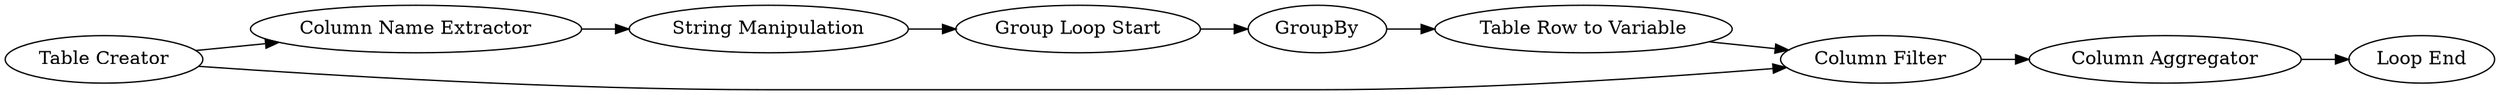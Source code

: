 digraph {
	22 -> 24
	20 -> 21
	19 -> 20
	19 -> 26
	21 -> 22
	26 -> 27
	24 -> 25
	25 -> 26
	27 -> 28
	24 [label=GroupBy]
	27 [label="Column Aggregator"]
	20 [label="Column Name Extractor"]
	22 [label="Group Loop Start"]
	28 [label="Loop End"]
	26 [label="Column Filter"]
	21 [label="String Manipulation"]
	25 [label="Table Row to Variable"]
	19 [label="Table Creator"]
	rankdir=LR
}

